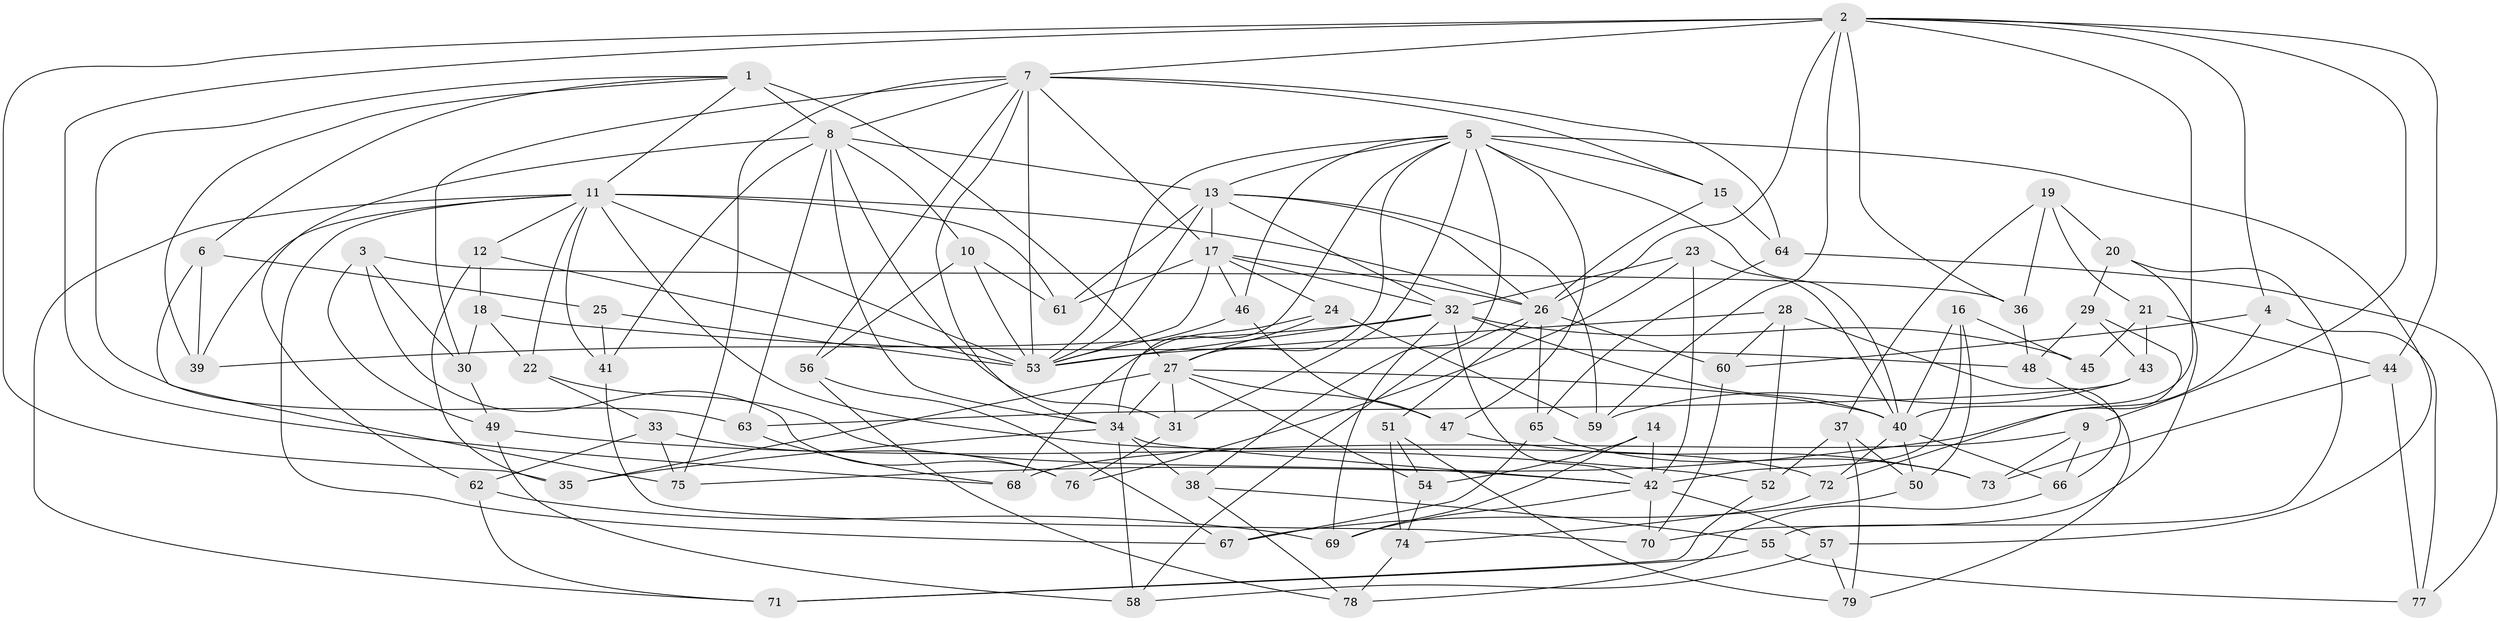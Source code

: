// original degree distribution, {4: 1.0}
// Generated by graph-tools (version 1.1) at 2025/54/03/04/25 22:54:03]
// undirected, 79 vertices, 195 edges
graph export_dot {
  node [color=gray90,style=filled];
  1;
  2;
  3;
  4;
  5;
  6;
  7;
  8;
  9;
  10;
  11;
  12;
  13;
  14;
  15;
  16;
  17;
  18;
  19;
  20;
  21;
  22;
  23;
  24;
  25;
  26;
  27;
  28;
  29;
  30;
  31;
  32;
  33;
  34;
  35;
  36;
  37;
  38;
  39;
  40;
  41;
  42;
  43;
  44;
  45;
  46;
  47;
  48;
  49;
  50;
  51;
  52;
  53;
  54;
  55;
  56;
  57;
  58;
  59;
  60;
  61;
  62;
  63;
  64;
  65;
  66;
  67;
  68;
  69;
  70;
  71;
  72;
  73;
  74;
  75;
  76;
  77;
  78;
  79;
  1 -- 6 [weight=1.0];
  1 -- 8 [weight=2.0];
  1 -- 11 [weight=1.0];
  1 -- 27 [weight=2.0];
  1 -- 39 [weight=1.0];
  1 -- 63 [weight=1.0];
  2 -- 4 [weight=1.0];
  2 -- 7 [weight=1.0];
  2 -- 9 [weight=1.0];
  2 -- 26 [weight=1.0];
  2 -- 35 [weight=1.0];
  2 -- 36 [weight=1.0];
  2 -- 40 [weight=1.0];
  2 -- 44 [weight=1.0];
  2 -- 59 [weight=1.0];
  2 -- 68 [weight=1.0];
  3 -- 30 [weight=1.0];
  3 -- 36 [weight=1.0];
  3 -- 49 [weight=1.0];
  3 -- 76 [weight=1.0];
  4 -- 60 [weight=1.0];
  4 -- 75 [weight=1.0];
  4 -- 77 [weight=1.0];
  5 -- 13 [weight=1.0];
  5 -- 15 [weight=1.0];
  5 -- 27 [weight=1.0];
  5 -- 31 [weight=1.0];
  5 -- 34 [weight=1.0];
  5 -- 38 [weight=1.0];
  5 -- 40 [weight=2.0];
  5 -- 46 [weight=1.0];
  5 -- 47 [weight=1.0];
  5 -- 53 [weight=1.0];
  5 -- 57 [weight=1.0];
  6 -- 25 [weight=1.0];
  6 -- 39 [weight=1.0];
  6 -- 75 [weight=1.0];
  7 -- 8 [weight=1.0];
  7 -- 15 [weight=1.0];
  7 -- 17 [weight=1.0];
  7 -- 30 [weight=1.0];
  7 -- 34 [weight=1.0];
  7 -- 53 [weight=1.0];
  7 -- 56 [weight=1.0];
  7 -- 64 [weight=1.0];
  7 -- 75 [weight=1.0];
  8 -- 10 [weight=1.0];
  8 -- 13 [weight=1.0];
  8 -- 31 [weight=2.0];
  8 -- 34 [weight=2.0];
  8 -- 41 [weight=1.0];
  8 -- 62 [weight=1.0];
  8 -- 63 [weight=1.0];
  9 -- 66 [weight=1.0];
  9 -- 68 [weight=1.0];
  9 -- 73 [weight=1.0];
  10 -- 53 [weight=1.0];
  10 -- 56 [weight=1.0];
  10 -- 61 [weight=1.0];
  11 -- 12 [weight=1.0];
  11 -- 22 [weight=1.0];
  11 -- 26 [weight=2.0];
  11 -- 39 [weight=1.0];
  11 -- 41 [weight=1.0];
  11 -- 53 [weight=1.0];
  11 -- 61 [weight=1.0];
  11 -- 67 [weight=1.0];
  11 -- 71 [weight=1.0];
  11 -- 72 [weight=1.0];
  12 -- 18 [weight=1.0];
  12 -- 35 [weight=1.0];
  12 -- 53 [weight=1.0];
  13 -- 17 [weight=1.0];
  13 -- 26 [weight=1.0];
  13 -- 32 [weight=1.0];
  13 -- 53 [weight=1.0];
  13 -- 59 [weight=1.0];
  13 -- 61 [weight=1.0];
  14 -- 42 [weight=2.0];
  14 -- 54 [weight=1.0];
  14 -- 69 [weight=1.0];
  15 -- 26 [weight=1.0];
  15 -- 64 [weight=1.0];
  16 -- 40 [weight=1.0];
  16 -- 42 [weight=1.0];
  16 -- 45 [weight=1.0];
  16 -- 50 [weight=1.0];
  17 -- 24 [weight=1.0];
  17 -- 26 [weight=1.0];
  17 -- 32 [weight=1.0];
  17 -- 46 [weight=1.0];
  17 -- 53 [weight=1.0];
  17 -- 61 [weight=1.0];
  18 -- 22 [weight=1.0];
  18 -- 30 [weight=1.0];
  18 -- 48 [weight=1.0];
  19 -- 20 [weight=1.0];
  19 -- 21 [weight=1.0];
  19 -- 36 [weight=1.0];
  19 -- 37 [weight=1.0];
  20 -- 29 [weight=1.0];
  20 -- 55 [weight=1.0];
  20 -- 70 [weight=1.0];
  21 -- 43 [weight=1.0];
  21 -- 44 [weight=1.0];
  21 -- 45 [weight=1.0];
  22 -- 33 [weight=1.0];
  22 -- 42 [weight=1.0];
  23 -- 32 [weight=1.0];
  23 -- 40 [weight=1.0];
  23 -- 42 [weight=1.0];
  23 -- 76 [weight=1.0];
  24 -- 27 [weight=1.0];
  24 -- 59 [weight=1.0];
  24 -- 68 [weight=1.0];
  25 -- 41 [weight=1.0];
  25 -- 53 [weight=2.0];
  26 -- 51 [weight=1.0];
  26 -- 58 [weight=1.0];
  26 -- 60 [weight=1.0];
  26 -- 65 [weight=1.0];
  27 -- 31 [weight=2.0];
  27 -- 34 [weight=2.0];
  27 -- 35 [weight=1.0];
  27 -- 40 [weight=1.0];
  27 -- 47 [weight=1.0];
  27 -- 54 [weight=1.0];
  28 -- 52 [weight=1.0];
  28 -- 53 [weight=1.0];
  28 -- 60 [weight=1.0];
  28 -- 79 [weight=1.0];
  29 -- 43 [weight=1.0];
  29 -- 48 [weight=1.0];
  29 -- 72 [weight=1.0];
  30 -- 49 [weight=1.0];
  31 -- 76 [weight=1.0];
  32 -- 39 [weight=1.0];
  32 -- 40 [weight=1.0];
  32 -- 42 [weight=1.0];
  32 -- 45 [weight=2.0];
  32 -- 53 [weight=1.0];
  32 -- 69 [weight=1.0];
  33 -- 62 [weight=1.0];
  33 -- 75 [weight=1.0];
  33 -- 76 [weight=1.0];
  34 -- 35 [weight=1.0];
  34 -- 38 [weight=1.0];
  34 -- 42 [weight=1.0];
  34 -- 58 [weight=1.0];
  36 -- 48 [weight=1.0];
  37 -- 50 [weight=1.0];
  37 -- 52 [weight=1.0];
  37 -- 79 [weight=1.0];
  38 -- 55 [weight=1.0];
  38 -- 78 [weight=1.0];
  40 -- 50 [weight=1.0];
  40 -- 66 [weight=1.0];
  40 -- 72 [weight=1.0];
  41 -- 70 [weight=1.0];
  42 -- 57 [weight=1.0];
  42 -- 69 [weight=1.0];
  42 -- 70 [weight=1.0];
  43 -- 59 [weight=1.0];
  43 -- 63 [weight=1.0];
  44 -- 73 [weight=1.0];
  44 -- 77 [weight=1.0];
  46 -- 47 [weight=1.0];
  46 -- 53 [weight=1.0];
  47 -- 73 [weight=1.0];
  48 -- 66 [weight=1.0];
  49 -- 52 [weight=1.0];
  49 -- 58 [weight=1.0];
  50 -- 67 [weight=1.0];
  51 -- 54 [weight=1.0];
  51 -- 74 [weight=1.0];
  51 -- 79 [weight=1.0];
  52 -- 71 [weight=1.0];
  54 -- 74 [weight=1.0];
  55 -- 71 [weight=1.0];
  55 -- 77 [weight=1.0];
  56 -- 67 [weight=1.0];
  56 -- 78 [weight=1.0];
  57 -- 58 [weight=1.0];
  57 -- 79 [weight=1.0];
  60 -- 70 [weight=1.0];
  62 -- 69 [weight=1.0];
  62 -- 71 [weight=1.0];
  63 -- 68 [weight=1.0];
  64 -- 65 [weight=1.0];
  64 -- 77 [weight=1.0];
  65 -- 67 [weight=1.0];
  65 -- 73 [weight=1.0];
  66 -- 78 [weight=1.0];
  72 -- 74 [weight=1.0];
  74 -- 78 [weight=1.0];
}
